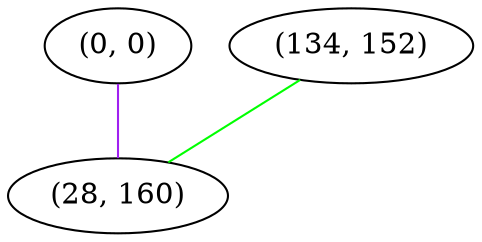 graph "" {
"(0, 0)";
"(134, 152)";
"(28, 160)";
"(0, 0)" -- "(28, 160)"  [color=purple, key=0, weight=4];
"(134, 152)" -- "(28, 160)"  [color=green, key=0, weight=2];
}
